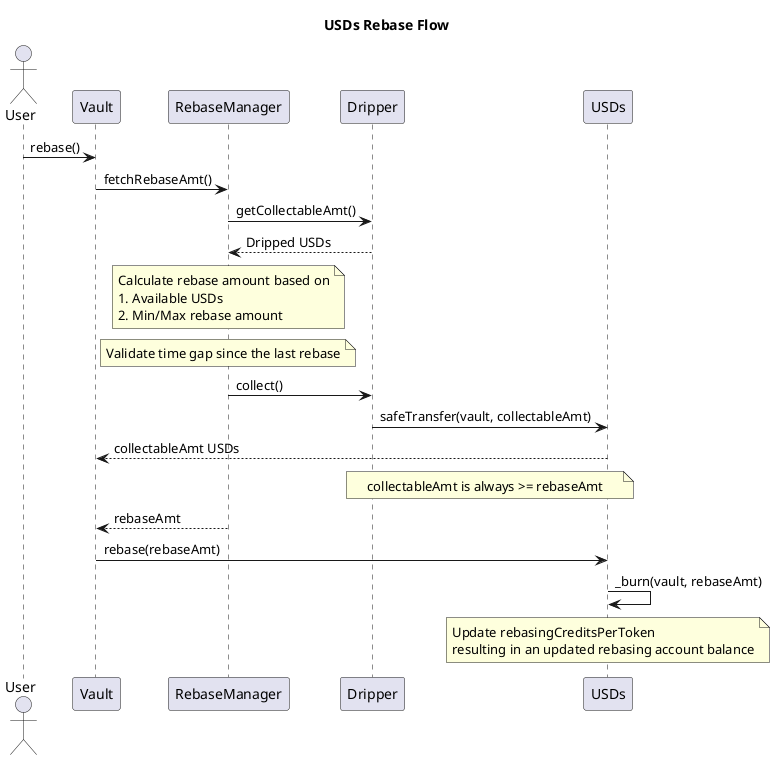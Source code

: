 @startuml USDs Rebase Flow

title USDs Rebase Flow
actor User
participant Vault
participant RebaseManager
participant Dripper
participant USDs

User -> Vault : rebase()
Vault -> RebaseManager : fetchRebaseAmt()
RebaseManager -> Dripper : getCollectableAmt()
Dripper --> RebaseManager : Dripped USDs
note over RebaseManager : Calculate rebase amount based on\n1. Available USDs\n2. Min/Max rebase amount
note over RebaseManager : Validate time gap since the last rebase
RebaseManager -> Dripper : collect()
Dripper -> USDs : safeTransfer(vault, collectableAmt)
USDs --> Vault : collectableAmt USDs
note over Dripper, USDs : collectableAmt is always >= rebaseAmt
RebaseManager --> Vault : rebaseAmt
Vault -> USDs : rebase(rebaseAmt)
USDs -> USDs : _burn(vault, rebaseAmt)
note over USDs : Update rebasingCreditsPerToken\nresulting in an updated rebasing account balance
@enduml
